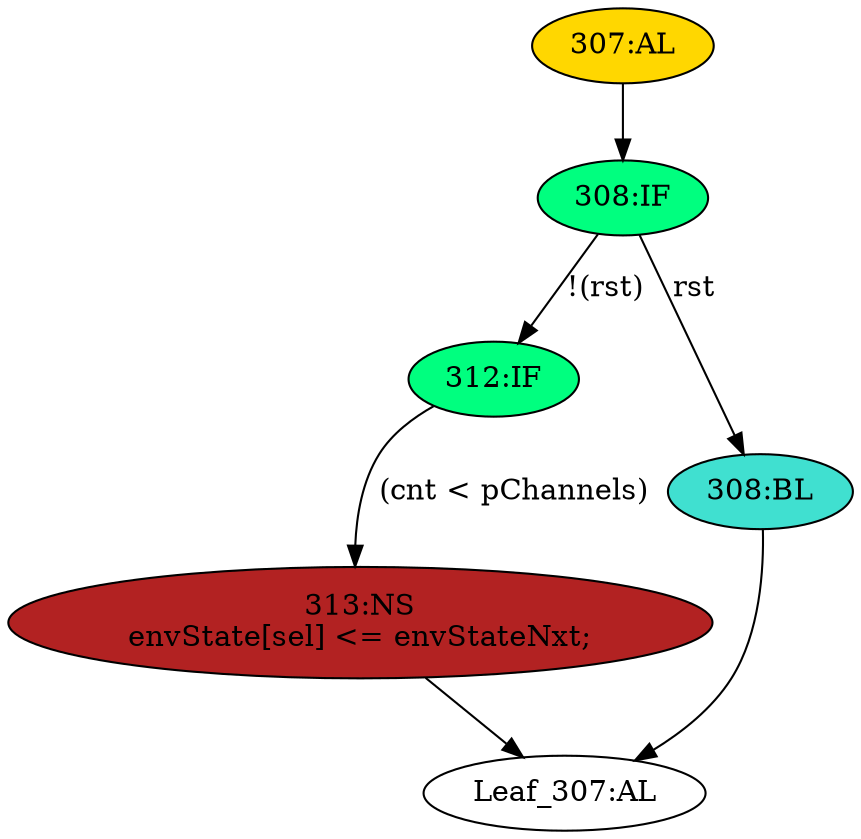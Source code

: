 strict digraph "" {
	node [label="\N"];
	"307:AL"	 [ast="<pyverilog.vparser.ast.Always object at 0x7f9307172390>",
		clk_sens=True,
		fillcolor=gold,
		label="307:AL",
		sens="['clk']",
		statements="[]",
		style=filled,
		typ=Always,
		use_var="['rst', 'pChannels', 'cnt', 'envStateNxt']"];
	"308:IF"	 [ast="<pyverilog.vparser.ast.IfStatement object at 0x7f9307172490>",
		fillcolor=springgreen,
		label="308:IF",
		statements="[]",
		style=filled,
		typ=IfStatement];
	"307:AL" -> "308:IF"	 [cond="[]",
		lineno=None];
	"313:NS"	 [ast="<pyverilog.vparser.ast.NonblockingSubstitution object at 0x7f9307172590>",
		fillcolor=firebrick,
		label="313:NS
envState[sel] <= envStateNxt;",
		statements="[<pyverilog.vparser.ast.NonblockingSubstitution object at 0x7f9307172590>]",
		style=filled,
		typ=NonblockingSubstitution];
	"Leaf_307:AL"	 [def_var="['envState']",
		label="Leaf_307:AL"];
	"313:NS" -> "Leaf_307:AL"	 [cond="[]",
		lineno=None];
	"312:IF"	 [ast="<pyverilog.vparser.ast.IfStatement object at 0x7f9307172510>",
		fillcolor=springgreen,
		label="312:IF",
		statements="[]",
		style=filled,
		typ=IfStatement];
	"312:IF" -> "313:NS"	 [cond="['cnt', 'pChannels']",
		label="(cnt < pChannels)",
		lineno=312];
	"308:IF" -> "312:IF"	 [cond="['rst']",
		label="!(rst)",
		lineno=308];
	"308:BL"	 [ast="<pyverilog.vparser.ast.Block object at 0x7f9307172850>",
		fillcolor=turquoise,
		label="308:BL",
		statements="[]",
		style=filled,
		typ=Block];
	"308:IF" -> "308:BL"	 [cond="['rst']",
		label=rst,
		lineno=308];
	"308:BL" -> "Leaf_307:AL"	 [cond="[]",
		lineno=None];
}
